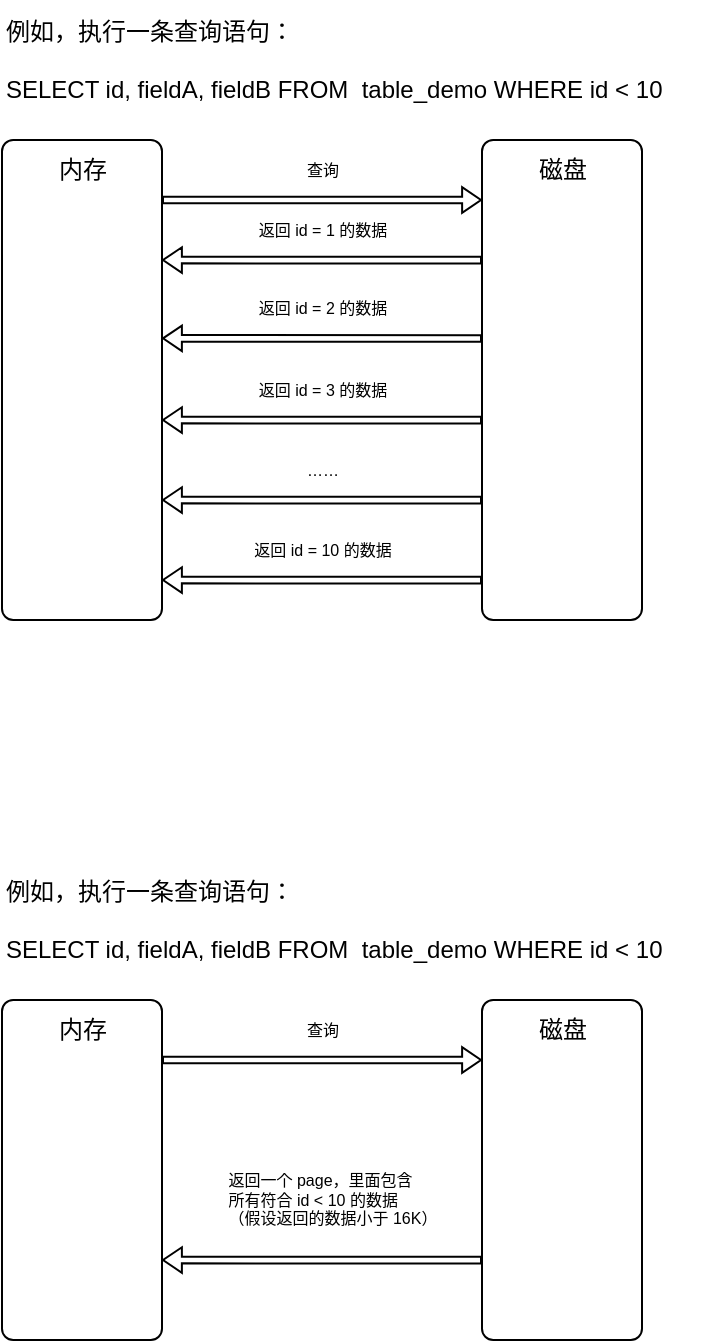 <mxfile version="20.0.3" type="github">
  <diagram id="vDngCP8xt4QHyT7rM9b4" name="Page-1">
    <mxGraphModel dx="1038" dy="547" grid="1" gridSize="10" guides="1" tooltips="1" connect="1" arrows="1" fold="1" page="1" pageScale="1" pageWidth="1000" pageHeight="1000" math="0" shadow="0">
      <root>
        <mxCell id="0" />
        <mxCell id="1" parent="0" />
        <mxCell id="p1iIbR9NMvKLZleKmLRX-2" value="" style="rounded=1;whiteSpace=wrap;html=1;arcSize=7;" parent="1" vertex="1">
          <mxGeometry x="160" y="80" width="80" height="240" as="geometry" />
        </mxCell>
        <mxCell id="p1iIbR9NMvKLZleKmLRX-1" value="例如，执行一条查询语句：&lt;br&gt;&lt;br&gt;SELECT id, fieldA, fieldB FROM&amp;nbsp; table_demo WHERE id &amp;lt; 10" style="text;html=1;align=left;verticalAlign=middle;resizable=0;points=[];autosize=1;strokeColor=none;fillColor=none;" parent="1" vertex="1">
          <mxGeometry x="160" y="10" width="350" height="60" as="geometry" />
        </mxCell>
        <mxCell id="p1iIbR9NMvKLZleKmLRX-3" value="内存" style="text;html=1;align=center;verticalAlign=middle;resizable=0;points=[];autosize=1;strokeColor=none;fillColor=none;" parent="1" vertex="1">
          <mxGeometry x="175" y="80" width="50" height="30" as="geometry" />
        </mxCell>
        <mxCell id="p1iIbR9NMvKLZleKmLRX-4" value="" style="rounded=1;whiteSpace=wrap;html=1;arcSize=7;" parent="1" vertex="1">
          <mxGeometry x="400" y="80" width="80" height="240" as="geometry" />
        </mxCell>
        <mxCell id="p1iIbR9NMvKLZleKmLRX-5" value="磁盘" style="text;html=1;align=center;verticalAlign=middle;resizable=0;points=[];autosize=1;strokeColor=none;fillColor=none;" parent="1" vertex="1">
          <mxGeometry x="415" y="80" width="50" height="30" as="geometry" />
        </mxCell>
        <mxCell id="p1iIbR9NMvKLZleKmLRX-6" value="" style="shape=flexArrow;endArrow=classic;html=1;rounded=0;width=3.333;endSize=2.814;endWidth=8.413;" parent="1" edge="1">
          <mxGeometry width="50" height="50" relative="1" as="geometry">
            <mxPoint x="240" y="110" as="sourcePoint" />
            <mxPoint x="400" y="110" as="targetPoint" />
          </mxGeometry>
        </mxCell>
        <mxCell id="p1iIbR9NMvKLZleKmLRX-7" value="查询" style="text;html=1;align=center;verticalAlign=middle;resizable=0;points=[];autosize=1;strokeColor=none;fillColor=none;fontSize=8;" parent="1" vertex="1">
          <mxGeometry x="295" y="80" width="50" height="30" as="geometry" />
        </mxCell>
        <mxCell id="p1iIbR9NMvKLZleKmLRX-9" value="" style="shape=flexArrow;endArrow=classic;html=1;rounded=0;width=3.333;endSize=2.814;endWidth=8.413;exitX=0;exitY=0.438;exitDx=0;exitDy=0;exitPerimeter=0;" parent="1" edge="1">
          <mxGeometry width="50" height="50" relative="1" as="geometry">
            <mxPoint x="400" y="140.08" as="sourcePoint" />
            <mxPoint x="240" y="140" as="targetPoint" />
          </mxGeometry>
        </mxCell>
        <mxCell id="p1iIbR9NMvKLZleKmLRX-10" value="&lt;font style=&quot;font-size: 8px;&quot;&gt;返回 id = 1 的数据&lt;/font&gt;" style="text;html=1;align=center;verticalAlign=middle;resizable=0;points=[];autosize=1;strokeColor=none;fillColor=none;fontSize=8;" parent="1" vertex="1">
          <mxGeometry x="260" y="110" width="120" height="30" as="geometry" />
        </mxCell>
        <mxCell id="p1iIbR9NMvKLZleKmLRX-12" value="" style="shape=flexArrow;endArrow=classic;html=1;rounded=0;width=3.333;endSize=2.814;endWidth=8.413;exitX=0;exitY=0.438;exitDx=0;exitDy=0;exitPerimeter=0;" parent="1" edge="1">
          <mxGeometry width="50" height="50" relative="1" as="geometry">
            <mxPoint x="400" y="179.25" as="sourcePoint" />
            <mxPoint x="240" y="179.17" as="targetPoint" />
          </mxGeometry>
        </mxCell>
        <mxCell id="p1iIbR9NMvKLZleKmLRX-13" value="&lt;font style=&quot;font-size: 8px;&quot;&gt;返回 id = 2 的数据&lt;/font&gt;" style="text;html=1;align=center;verticalAlign=middle;resizable=0;points=[];autosize=1;strokeColor=none;fillColor=none;fontSize=8;" parent="1" vertex="1">
          <mxGeometry x="260" y="149.17" width="120" height="30" as="geometry" />
        </mxCell>
        <mxCell id="p1iIbR9NMvKLZleKmLRX-14" value="" style="shape=flexArrow;endArrow=classic;html=1;rounded=0;width=3.333;endSize=2.814;endWidth=8.413;exitX=0;exitY=0.438;exitDx=0;exitDy=0;exitPerimeter=0;" parent="1" edge="1">
          <mxGeometry width="50" height="50" relative="1" as="geometry">
            <mxPoint x="400" y="220.08" as="sourcePoint" />
            <mxPoint x="240" y="220" as="targetPoint" />
          </mxGeometry>
        </mxCell>
        <mxCell id="p1iIbR9NMvKLZleKmLRX-15" value="&lt;font style=&quot;font-size: 8px;&quot;&gt;返回 id = 3 的数据&lt;/font&gt;" style="text;html=1;align=center;verticalAlign=middle;resizable=0;points=[];autosize=1;strokeColor=none;fillColor=none;fontSize=8;" parent="1" vertex="1">
          <mxGeometry x="260" y="190" width="120" height="30" as="geometry" />
        </mxCell>
        <mxCell id="p1iIbR9NMvKLZleKmLRX-16" value="" style="shape=flexArrow;endArrow=classic;html=1;rounded=0;width=3.333;endSize=2.814;endWidth=8.413;exitX=0;exitY=0.438;exitDx=0;exitDy=0;exitPerimeter=0;" parent="1" edge="1">
          <mxGeometry width="50" height="50" relative="1" as="geometry">
            <mxPoint x="400" y="260.08" as="sourcePoint" />
            <mxPoint x="240" y="260" as="targetPoint" />
          </mxGeometry>
        </mxCell>
        <mxCell id="p1iIbR9NMvKLZleKmLRX-17" value="&lt;font style=&quot;font-size: 8px;&quot;&gt;……&lt;/font&gt;" style="text;html=1;align=center;verticalAlign=middle;resizable=0;points=[];autosize=1;strokeColor=none;fillColor=none;fontSize=8;" parent="1" vertex="1">
          <mxGeometry x="295" y="230" width="50" height="30" as="geometry" />
        </mxCell>
        <mxCell id="p1iIbR9NMvKLZleKmLRX-18" value="" style="shape=flexArrow;endArrow=classic;html=1;rounded=0;width=3.333;endSize=2.814;endWidth=8.413;exitX=0;exitY=0.438;exitDx=0;exitDy=0;exitPerimeter=0;" parent="1" edge="1">
          <mxGeometry width="50" height="50" relative="1" as="geometry">
            <mxPoint x="400" y="300.08" as="sourcePoint" />
            <mxPoint x="240" y="300" as="targetPoint" />
          </mxGeometry>
        </mxCell>
        <mxCell id="p1iIbR9NMvKLZleKmLRX-19" value="&lt;font style=&quot;font-size: 8px;&quot;&gt;返回 id = 10 的数据&lt;/font&gt;" style="text;html=1;align=center;verticalAlign=middle;resizable=0;points=[];autosize=1;strokeColor=none;fillColor=none;fontSize=8;" parent="1" vertex="1">
          <mxGeometry x="255" y="270" width="130" height="30" as="geometry" />
        </mxCell>
        <mxCell id="4jA8FTdPtR9cPU2ZmF4B-1" value="" style="rounded=1;whiteSpace=wrap;html=1;arcSize=7;" vertex="1" parent="1">
          <mxGeometry x="160" y="510" width="80" height="170" as="geometry" />
        </mxCell>
        <mxCell id="4jA8FTdPtR9cPU2ZmF4B-2" value="例如，执行一条查询语句：&lt;br&gt;&lt;br&gt;SELECT id, fieldA, fieldB FROM&amp;nbsp; table_demo WHERE id &amp;lt; 10" style="text;html=1;align=left;verticalAlign=middle;resizable=0;points=[];autosize=1;strokeColor=none;fillColor=none;" vertex="1" parent="1">
          <mxGeometry x="160" y="440" width="350" height="60" as="geometry" />
        </mxCell>
        <mxCell id="4jA8FTdPtR9cPU2ZmF4B-3" value="内存" style="text;html=1;align=center;verticalAlign=middle;resizable=0;points=[];autosize=1;strokeColor=none;fillColor=none;" vertex="1" parent="1">
          <mxGeometry x="175" y="510" width="50" height="30" as="geometry" />
        </mxCell>
        <mxCell id="4jA8FTdPtR9cPU2ZmF4B-4" value="" style="rounded=1;whiteSpace=wrap;html=1;arcSize=7;" vertex="1" parent="1">
          <mxGeometry x="400" y="510" width="80" height="170" as="geometry" />
        </mxCell>
        <mxCell id="4jA8FTdPtR9cPU2ZmF4B-5" value="磁盘" style="text;html=1;align=center;verticalAlign=middle;resizable=0;points=[];autosize=1;strokeColor=none;fillColor=none;" vertex="1" parent="1">
          <mxGeometry x="415" y="510" width="50" height="30" as="geometry" />
        </mxCell>
        <mxCell id="4jA8FTdPtR9cPU2ZmF4B-6" value="" style="shape=flexArrow;endArrow=classic;html=1;rounded=0;width=3.333;endSize=2.814;endWidth=8.413;" edge="1" parent="1">
          <mxGeometry width="50" height="50" relative="1" as="geometry">
            <mxPoint x="240" y="540" as="sourcePoint" />
            <mxPoint x="400" y="540" as="targetPoint" />
          </mxGeometry>
        </mxCell>
        <mxCell id="4jA8FTdPtR9cPU2ZmF4B-7" value="查询" style="text;html=1;align=center;verticalAlign=middle;resizable=0;points=[];autosize=1;strokeColor=none;fillColor=none;fontSize=8;" vertex="1" parent="1">
          <mxGeometry x="295" y="510" width="50" height="30" as="geometry" />
        </mxCell>
        <mxCell id="4jA8FTdPtR9cPU2ZmF4B-8" value="" style="shape=flexArrow;endArrow=classic;html=1;rounded=0;width=3.333;endSize=2.814;endWidth=8.413;exitX=0;exitY=0.438;exitDx=0;exitDy=0;exitPerimeter=0;" edge="1" parent="1">
          <mxGeometry width="50" height="50" relative="1" as="geometry">
            <mxPoint x="400" y="640.08" as="sourcePoint" />
            <mxPoint x="240" y="640" as="targetPoint" />
          </mxGeometry>
        </mxCell>
        <mxCell id="4jA8FTdPtR9cPU2ZmF4B-9" value="&lt;div style=&quot;text-align: left;&quot;&gt;&lt;span style=&quot;background-color: initial;&quot;&gt;返回一个 page，里面包含&lt;br&gt;所有符合 id &amp;lt; 10 的数据&lt;/span&gt;&lt;/div&gt;&lt;font style=&quot;font-size: 8px;&quot;&gt;&lt;div style=&quot;text-align: left;&quot;&gt;&lt;span style=&quot;background-color: initial;&quot;&gt;（假设返回的数据小于 16K）&lt;/span&gt;&lt;/div&gt;&lt;/font&gt;" style="text;html=1;align=center;verticalAlign=middle;resizable=0;points=[];autosize=1;strokeColor=none;fillColor=none;fontSize=8;" vertex="1" parent="1">
          <mxGeometry x="235" y="580" width="180" height="60" as="geometry" />
        </mxCell>
      </root>
    </mxGraphModel>
  </diagram>
</mxfile>
